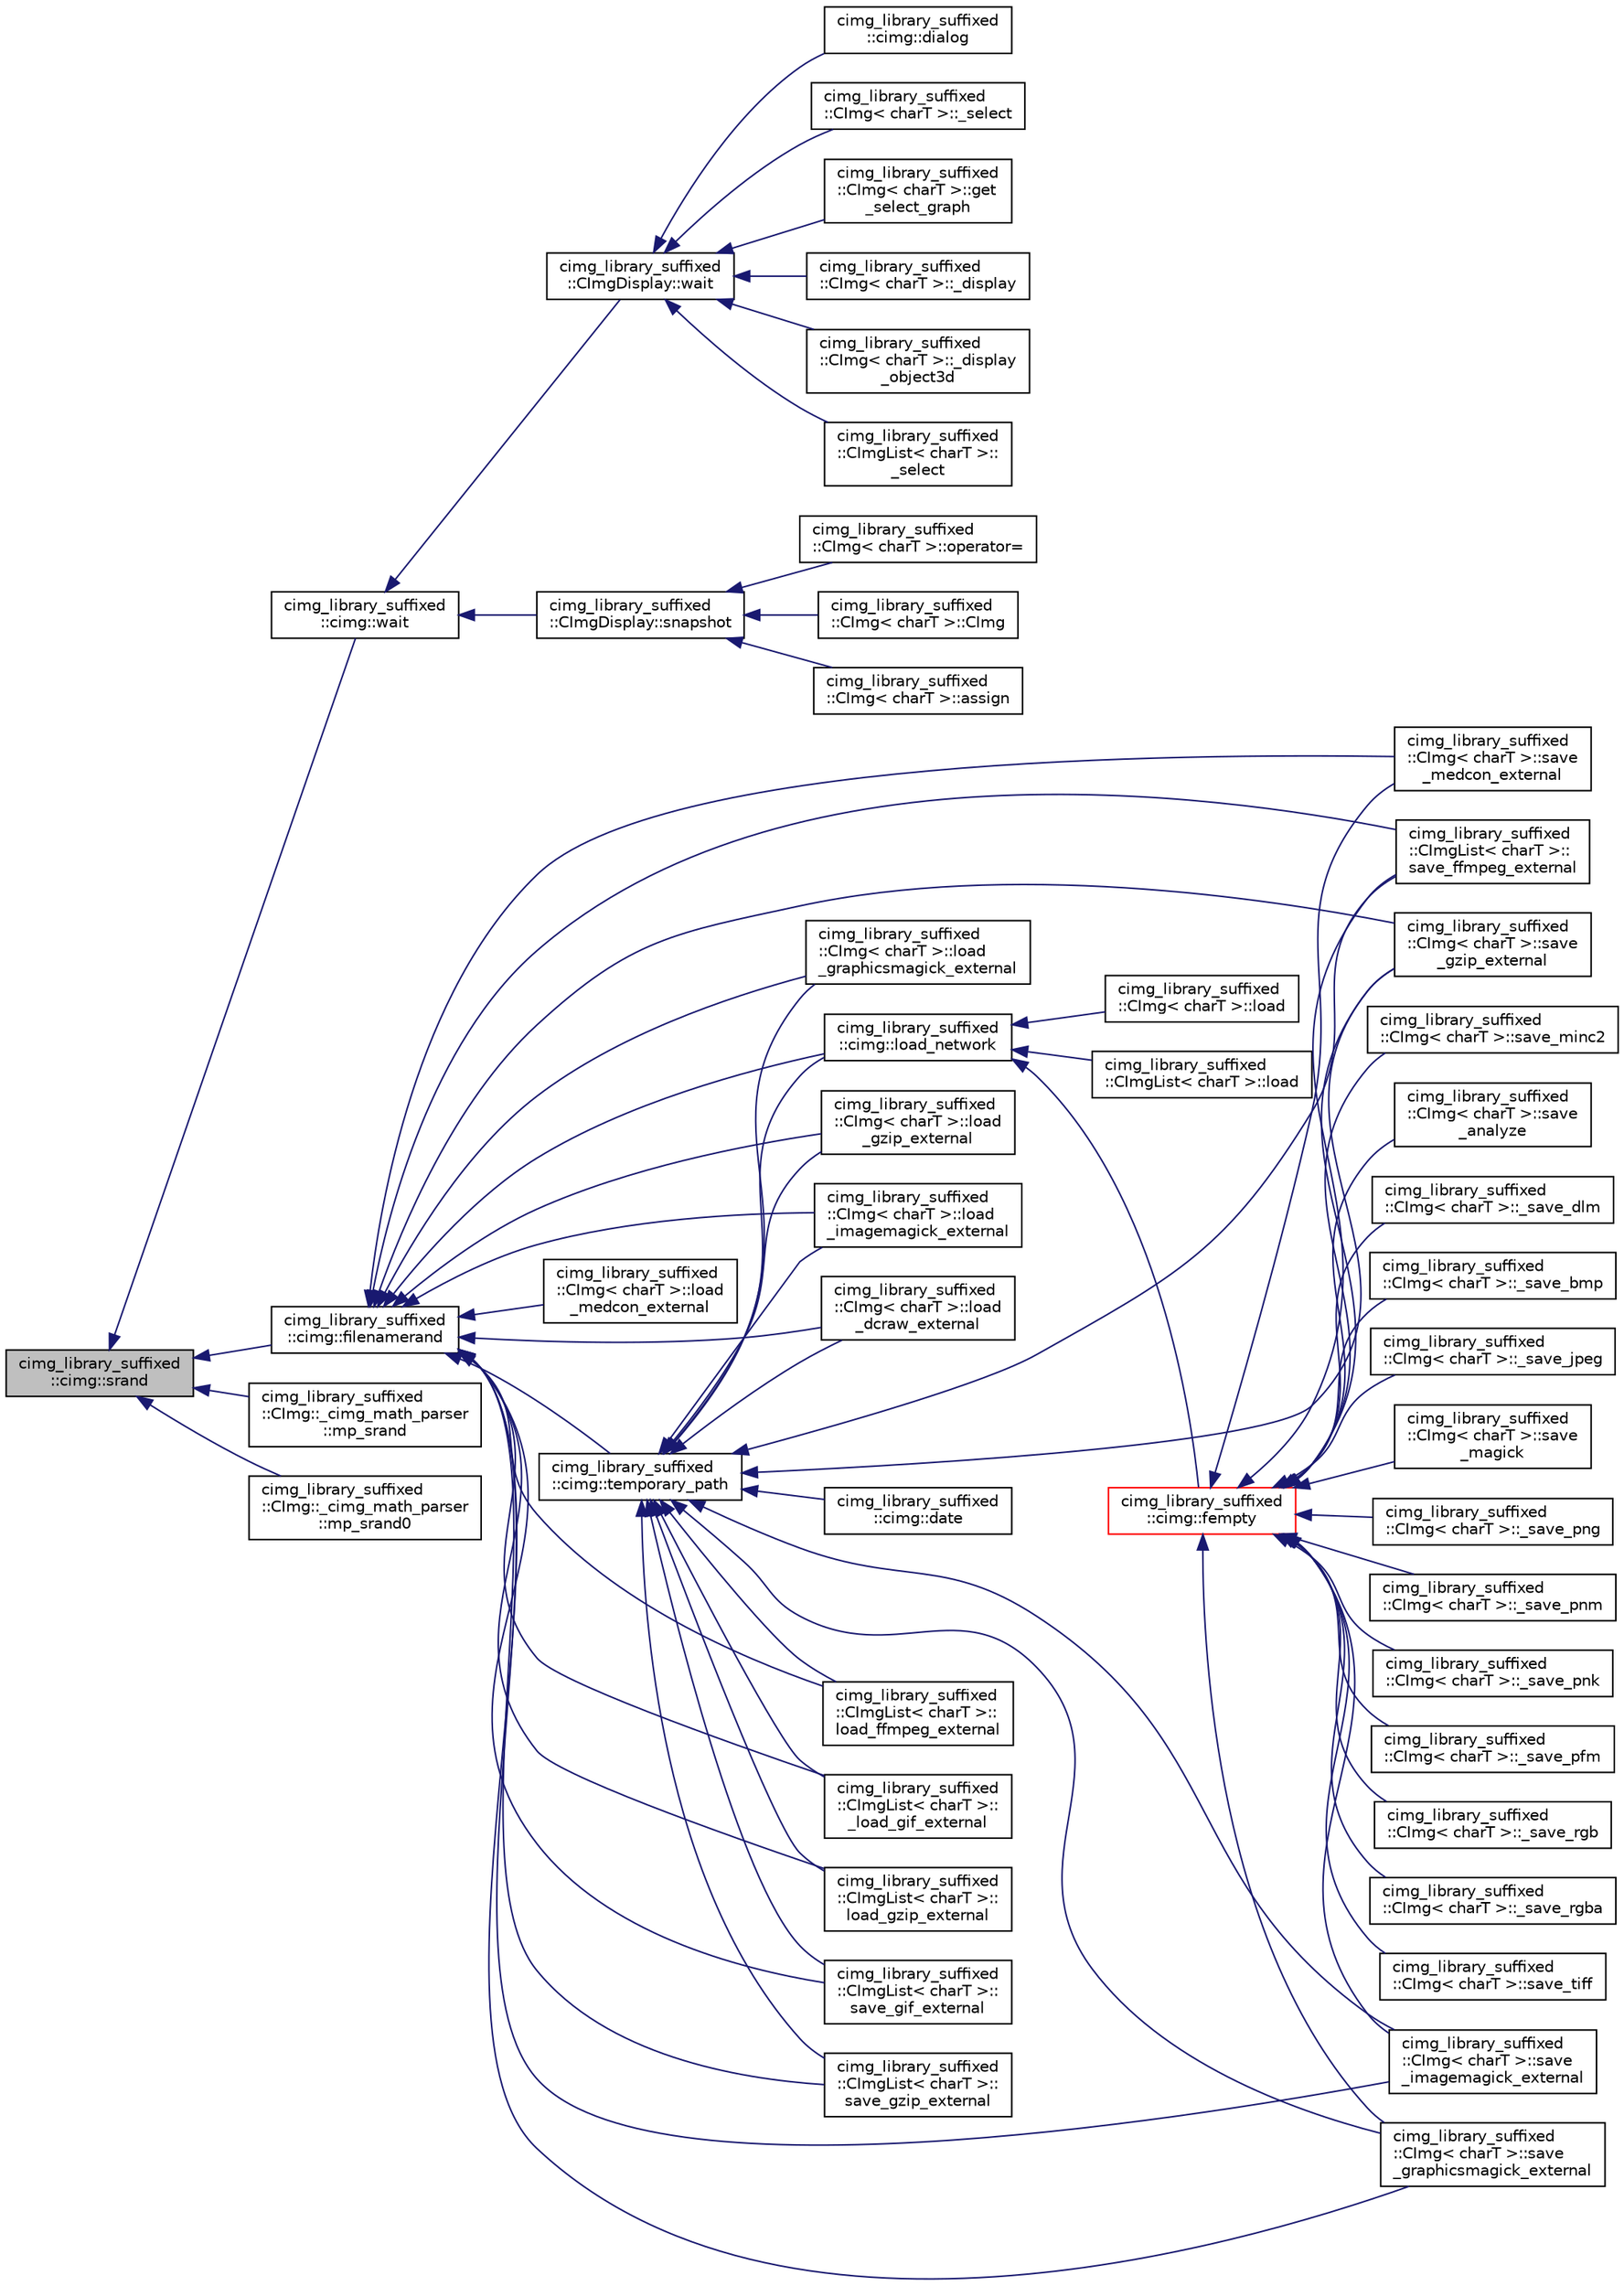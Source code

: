 digraph "cimg_library_suffixed::cimg::srand"
{
  edge [fontname="Helvetica",fontsize="10",labelfontname="Helvetica",labelfontsize="10"];
  node [fontname="Helvetica",fontsize="10",shape=record];
  rankdir="LR";
  Node3754 [label="cimg_library_suffixed\l::cimg::srand",height=0.2,width=0.4,color="black", fillcolor="grey75", style="filled", fontcolor="black"];
  Node3754 -> Node3755 [dir="back",color="midnightblue",fontsize="10",style="solid",fontname="Helvetica"];
  Node3755 [label="cimg_library_suffixed\l::cimg::wait",height=0.2,width=0.4,color="black", fillcolor="white", style="filled",URL="$namespacecimg__library__suffixed_1_1cimg.html#a8431f8cf0989f40df3b6ac7d9dc90abd",tooltip="Wait for a given number of milliseconds since the last call to wait(). "];
  Node3755 -> Node3756 [dir="back",color="midnightblue",fontsize="10",style="solid",fontname="Helvetica"];
  Node3756 [label="cimg_library_suffixed\l::CImgDisplay::wait",height=0.2,width=0.4,color="black", fillcolor="white", style="filled",URL="$structcimg__library__suffixed_1_1_c_img_display.html#a6ba54ea916f502d782ccb787ce02ccbd",tooltip="Wait for any user event occuring on the current display. "];
  Node3756 -> Node3757 [dir="back",color="midnightblue",fontsize="10",style="solid",fontname="Helvetica"];
  Node3757 [label="cimg_library_suffixed\l::CImg\< charT \>::_select",height=0.2,width=0.4,color="black", fillcolor="white", style="filled",URL="$structcimg__library__suffixed_1_1_c_img.html#ad9b7141242d0b6e861a8014112ddb5b5"];
  Node3756 -> Node3758 [dir="back",color="midnightblue",fontsize="10",style="solid",fontname="Helvetica"];
  Node3758 [label="cimg_library_suffixed\l::CImg\< charT \>::get\l_select_graph",height=0.2,width=0.4,color="black", fillcolor="white", style="filled",URL="$structcimg__library__suffixed_1_1_c_img.html#a689f47424dc7c548ebfe53e431409199",tooltip="Select sub-graph in a graph. "];
  Node3756 -> Node3759 [dir="back",color="midnightblue",fontsize="10",style="solid",fontname="Helvetica"];
  Node3759 [label="cimg_library_suffixed\l::CImg\< charT \>::_display",height=0.2,width=0.4,color="black", fillcolor="white", style="filled",URL="$structcimg__library__suffixed_1_1_c_img.html#adf9d80c60e82b079056c31cb0fe61faf"];
  Node3756 -> Node3760 [dir="back",color="midnightblue",fontsize="10",style="solid",fontname="Helvetica"];
  Node3760 [label="cimg_library_suffixed\l::CImg\< charT \>::_display\l_object3d",height=0.2,width=0.4,color="black", fillcolor="white", style="filled",URL="$structcimg__library__suffixed_1_1_c_img.html#a8b40db5a9818c3f961a90840b271de6c"];
  Node3756 -> Node3761 [dir="back",color="midnightblue",fontsize="10",style="solid",fontname="Helvetica"];
  Node3761 [label="cimg_library_suffixed\l::CImgList\< charT \>::\l_select",height=0.2,width=0.4,color="black", fillcolor="white", style="filled",URL="$structcimg__library__suffixed_1_1_c_img_list.html#af8a6b01f20b2d459e5abe6b99836ea9a"];
  Node3756 -> Node3762 [dir="back",color="midnightblue",fontsize="10",style="solid",fontname="Helvetica"];
  Node3762 [label="cimg_library_suffixed\l::cimg::dialog",height=0.2,width=0.4,color="black", fillcolor="white", style="filled",URL="$namespacecimg__library__suffixed_1_1cimg.html#a11aed0e6b30d75bf50946ee78d1aed94",tooltip="Display a simple dialog box, and wait for the user&#39;s response. "];
  Node3755 -> Node3763 [dir="back",color="midnightblue",fontsize="10",style="solid",fontname="Helvetica"];
  Node3763 [label="cimg_library_suffixed\l::CImgDisplay::snapshot",height=0.2,width=0.4,color="black", fillcolor="white", style="filled",URL="$structcimg__library__suffixed_1_1_c_img_display.html#a914ee0515249db301dc66275861a6b3e",tooltip="Take a snapshot of the associated window content. "];
  Node3763 -> Node3764 [dir="back",color="midnightblue",fontsize="10",style="solid",fontname="Helvetica"];
  Node3764 [label="cimg_library_suffixed\l::CImg\< charT \>::CImg",height=0.2,width=0.4,color="black", fillcolor="white", style="filled",URL="$structcimg__library__suffixed_1_1_c_img.html#a015159d8cee61c2f2316c3e128470a71",tooltip="Construct image from a display window. "];
  Node3763 -> Node3765 [dir="back",color="midnightblue",fontsize="10",style="solid",fontname="Helvetica"];
  Node3765 [label="cimg_library_suffixed\l::CImg\< charT \>::assign",height=0.2,width=0.4,color="black", fillcolor="white", style="filled",URL="$structcimg__library__suffixed_1_1_c_img.html#a668fe887682e7cbb469409842bb98cd2",tooltip="Construct image from a display window . "];
  Node3763 -> Node3766 [dir="back",color="midnightblue",fontsize="10",style="solid",fontname="Helvetica"];
  Node3766 [label="cimg_library_suffixed\l::CImg\< charT \>::operator=",height=0.2,width=0.4,color="black", fillcolor="white", style="filled",URL="$structcimg__library__suffixed_1_1_c_img.html#a75e18966d8e02a9cee85642038e30a08",tooltip="Copy the content of a display window to the current image instance. "];
  Node3754 -> Node3767 [dir="back",color="midnightblue",fontsize="10",style="solid",fontname="Helvetica"];
  Node3767 [label="cimg_library_suffixed\l::cimg::filenamerand",height=0.2,width=0.4,color="black", fillcolor="white", style="filled",URL="$namespacecimg__library__suffixed_1_1cimg.html#ae92216bbc140ed7afef601f72ba2bd81"];
  Node3767 -> Node3768 [dir="back",color="midnightblue",fontsize="10",style="solid",fontname="Helvetica"];
  Node3768 [label="cimg_library_suffixed\l::CImg\< charT \>::load\l_graphicsmagick_external",height=0.2,width=0.4,color="black", fillcolor="white", style="filled",URL="$structcimg__library__suffixed_1_1_c_img.html#a34578e61c66a0046835660bada43e3d6",tooltip="Load image using GraphicsMagick&#39;s external tool &#39;gm&#39;. "];
  Node3767 -> Node3769 [dir="back",color="midnightblue",fontsize="10",style="solid",fontname="Helvetica"];
  Node3769 [label="cimg_library_suffixed\l::CImg\< charT \>::load\l_gzip_external",height=0.2,width=0.4,color="black", fillcolor="white", style="filled",URL="$structcimg__library__suffixed_1_1_c_img.html#a1f1ef95d7faa4c2c7a72d3d347f30dad",tooltip="Load gzipped image file, using external tool &#39;gunzip&#39;. "];
  Node3767 -> Node3770 [dir="back",color="midnightblue",fontsize="10",style="solid",fontname="Helvetica"];
  Node3770 [label="cimg_library_suffixed\l::CImg\< charT \>::load\l_imagemagick_external",height=0.2,width=0.4,color="black", fillcolor="white", style="filled",URL="$structcimg__library__suffixed_1_1_c_img.html#a8278afa0b313d0f3465ef91dabdac549",tooltip="Load image using ImageMagick&#39;s external tool &#39;convert&#39;. "];
  Node3767 -> Node3771 [dir="back",color="midnightblue",fontsize="10",style="solid",fontname="Helvetica"];
  Node3771 [label="cimg_library_suffixed\l::CImg\< charT \>::load\l_medcon_external",height=0.2,width=0.4,color="black", fillcolor="white", style="filled",URL="$structcimg__library__suffixed_1_1_c_img.html#a8306218d5edf273c822113b799fd89cc",tooltip="Load image from a DICOM file, using XMedcon&#39;s external tool &#39;medcon&#39;. "];
  Node3767 -> Node3772 [dir="back",color="midnightblue",fontsize="10",style="solid",fontname="Helvetica"];
  Node3772 [label="cimg_library_suffixed\l::CImg\< charT \>::load\l_dcraw_external",height=0.2,width=0.4,color="black", fillcolor="white", style="filled",URL="$structcimg__library__suffixed_1_1_c_img.html#ae8ee2dbbc634767b37efabe0f0eb7104",tooltip="Load image from a RAW Color Camera file, using external tool &#39;dcraw&#39;. "];
  Node3767 -> Node3773 [dir="back",color="midnightblue",fontsize="10",style="solid",fontname="Helvetica"];
  Node3773 [label="cimg_library_suffixed\l::CImg\< charT \>::save\l_gzip_external",height=0.2,width=0.4,color="black", fillcolor="white", style="filled",URL="$structcimg__library__suffixed_1_1_c_img.html#a53983bb4f1ebe2a817b68029b8c04cb1",tooltip="Save image using gzip external binary. "];
  Node3767 -> Node3774 [dir="back",color="midnightblue",fontsize="10",style="solid",fontname="Helvetica"];
  Node3774 [label="cimg_library_suffixed\l::CImg\< charT \>::save\l_graphicsmagick_external",height=0.2,width=0.4,color="black", fillcolor="white", style="filled",URL="$structcimg__library__suffixed_1_1_c_img.html#a44f125968c20e8c7d833bf7d75c32db6",tooltip="Save image using GraphicsMagick&#39;s external binary. "];
  Node3767 -> Node3775 [dir="back",color="midnightblue",fontsize="10",style="solid",fontname="Helvetica"];
  Node3775 [label="cimg_library_suffixed\l::CImg\< charT \>::save\l_imagemagick_external",height=0.2,width=0.4,color="black", fillcolor="white", style="filled",URL="$structcimg__library__suffixed_1_1_c_img.html#afbf8db949f62c8bd3f2f73ba3d9c1420",tooltip="Save image using ImageMagick&#39;s external binary. "];
  Node3767 -> Node3776 [dir="back",color="midnightblue",fontsize="10",style="solid",fontname="Helvetica"];
  Node3776 [label="cimg_library_suffixed\l::CImg\< charT \>::save\l_medcon_external",height=0.2,width=0.4,color="black", fillcolor="white", style="filled",URL="$structcimg__library__suffixed_1_1_c_img.html#a30d02c3d77fc43c8b5845e92268cdab5",tooltip="Save image as a Dicom file. "];
  Node3767 -> Node3777 [dir="back",color="midnightblue",fontsize="10",style="solid",fontname="Helvetica"];
  Node3777 [label="cimg_library_suffixed\l::CImgList\< charT \>::\lload_ffmpeg_external",height=0.2,width=0.4,color="black", fillcolor="white", style="filled",URL="$structcimg__library__suffixed_1_1_c_img_list.html#aa1c97a6c05ba746d02440eec0ad2e602",tooltip="Load an image from a video file using the external tool &#39;ffmpeg&#39;. "];
  Node3767 -> Node3778 [dir="back",color="midnightblue",fontsize="10",style="solid",fontname="Helvetica"];
  Node3778 [label="cimg_library_suffixed\l::CImgList\< charT \>::\l_load_gif_external",height=0.2,width=0.4,color="black", fillcolor="white", style="filled",URL="$structcimg__library__suffixed_1_1_c_img_list.html#a666592ad2e1ecef3317d060696ebbfaa"];
  Node3767 -> Node3779 [dir="back",color="midnightblue",fontsize="10",style="solid",fontname="Helvetica"];
  Node3779 [label="cimg_library_suffixed\l::CImgList\< charT \>::\lload_gzip_external",height=0.2,width=0.4,color="black", fillcolor="white", style="filled",URL="$structcimg__library__suffixed_1_1_c_img_list.html#aae55e9a79bf2f7e08108dd200f63bf2c",tooltip="Load a gzipped list, using external tool &#39;gunzip&#39;. "];
  Node3767 -> Node3780 [dir="back",color="midnightblue",fontsize="10",style="solid",fontname="Helvetica"];
  Node3780 [label="cimg_library_suffixed\l::CImgList\< charT \>::\lsave_gif_external",height=0.2,width=0.4,color="black", fillcolor="white", style="filled",URL="$structcimg__library__suffixed_1_1_c_img_list.html#a759ef20b53f1e507973dc53fcc2c7bb2",tooltip="Save image sequence as a GIF animated file. "];
  Node3767 -> Node3781 [dir="back",color="midnightblue",fontsize="10",style="solid",fontname="Helvetica"];
  Node3781 [label="cimg_library_suffixed\l::CImgList\< charT \>::\lsave_gzip_external",height=0.2,width=0.4,color="black", fillcolor="white", style="filled",URL="$structcimg__library__suffixed_1_1_c_img_list.html#aad5afe8b913e276dd281255dd787b4ba",tooltip="Save list as a gzipped file, using external tool &#39;gzip&#39;. "];
  Node3767 -> Node3782 [dir="back",color="midnightblue",fontsize="10",style="solid",fontname="Helvetica"];
  Node3782 [label="cimg_library_suffixed\l::CImgList\< charT \>::\lsave_ffmpeg_external",height=0.2,width=0.4,color="black", fillcolor="white", style="filled",URL="$structcimg__library__suffixed_1_1_c_img_list.html#af09a45345581747984f4df0607418f2c",tooltip="Save image sequence, using the external tool &#39;ffmpeg&#39;. "];
  Node3767 -> Node3783 [dir="back",color="midnightblue",fontsize="10",style="solid",fontname="Helvetica"];
  Node3783 [label="cimg_library_suffixed\l::cimg::temporary_path",height=0.2,width=0.4,color="black", fillcolor="white", style="filled",URL="$namespacecimg__library__suffixed_1_1cimg.html#ae9af8e17db04e875db3b45cbe58892d6",tooltip="Get/set path to store temporary files. "];
  Node3783 -> Node3784 [dir="back",color="midnightblue",fontsize="10",style="solid",fontname="Helvetica"];
  Node3784 [label="cimg_library_suffixed\l::cimg::date",height=0.2,width=0.4,color="black", fillcolor="white", style="filled",URL="$namespacecimg__library__suffixed_1_1cimg.html#aac739bf544269324a04504ebe92b93e9",tooltip="Get current local time (single-attribute version). "];
  Node3783 -> Node3768 [dir="back",color="midnightblue",fontsize="10",style="solid",fontname="Helvetica"];
  Node3783 -> Node3769 [dir="back",color="midnightblue",fontsize="10",style="solid",fontname="Helvetica"];
  Node3783 -> Node3770 [dir="back",color="midnightblue",fontsize="10",style="solid",fontname="Helvetica"];
  Node3783 -> Node3772 [dir="back",color="midnightblue",fontsize="10",style="solid",fontname="Helvetica"];
  Node3783 -> Node3773 [dir="back",color="midnightblue",fontsize="10",style="solid",fontname="Helvetica"];
  Node3783 -> Node3774 [dir="back",color="midnightblue",fontsize="10",style="solid",fontname="Helvetica"];
  Node3783 -> Node3775 [dir="back",color="midnightblue",fontsize="10",style="solid",fontname="Helvetica"];
  Node3783 -> Node3777 [dir="back",color="midnightblue",fontsize="10",style="solid",fontname="Helvetica"];
  Node3783 -> Node3778 [dir="back",color="midnightblue",fontsize="10",style="solid",fontname="Helvetica"];
  Node3783 -> Node3779 [dir="back",color="midnightblue",fontsize="10",style="solid",fontname="Helvetica"];
  Node3783 -> Node3780 [dir="back",color="midnightblue",fontsize="10",style="solid",fontname="Helvetica"];
  Node3783 -> Node3781 [dir="back",color="midnightblue",fontsize="10",style="solid",fontname="Helvetica"];
  Node3783 -> Node3782 [dir="back",color="midnightblue",fontsize="10",style="solid",fontname="Helvetica"];
  Node3783 -> Node3785 [dir="back",color="midnightblue",fontsize="10",style="solid",fontname="Helvetica"];
  Node3785 [label="cimg_library_suffixed\l::cimg::load_network",height=0.2,width=0.4,color="black", fillcolor="white", style="filled",URL="$namespacecimg__library__suffixed_1_1cimg.html#a90c05fe6fc049cba75f3a12807e97158",tooltip="Load file from network as a local temporary file. "];
  Node3785 -> Node3786 [dir="back",color="midnightblue",fontsize="10",style="solid",fontname="Helvetica"];
  Node3786 [label="cimg_library_suffixed\l::cimg::fempty",height=0.2,width=0.4,color="red", fillcolor="white", style="filled",URL="$namespacecimg__library__suffixed_1_1cimg.html#a0f3577978081461118330fc3ecd4b9db",tooltip="Create an empty file. "];
  Node3786 -> Node3787 [dir="back",color="midnightblue",fontsize="10",style="solid",fontname="Helvetica"];
  Node3787 [label="cimg_library_suffixed\l::CImg\< charT \>::_save_dlm",height=0.2,width=0.4,color="black", fillcolor="white", style="filled",URL="$structcimg__library__suffixed_1_1_c_img.html#a78929d9b9d2af829f3e3fc576e99b61d"];
  Node3786 -> Node3788 [dir="back",color="midnightblue",fontsize="10",style="solid",fontname="Helvetica"];
  Node3788 [label="cimg_library_suffixed\l::CImg\< charT \>::_save_bmp",height=0.2,width=0.4,color="black", fillcolor="white", style="filled",URL="$structcimg__library__suffixed_1_1_c_img.html#ae9faefb948746c5d646fe5c80f28c4fc"];
  Node3786 -> Node3789 [dir="back",color="midnightblue",fontsize="10",style="solid",fontname="Helvetica"];
  Node3789 [label="cimg_library_suffixed\l::CImg\< charT \>::_save_jpeg",height=0.2,width=0.4,color="black", fillcolor="white", style="filled",URL="$structcimg__library__suffixed_1_1_c_img.html#aa41e292505817af60a4896ed19302304"];
  Node3786 -> Node3790 [dir="back",color="midnightblue",fontsize="10",style="solid",fontname="Helvetica"];
  Node3790 [label="cimg_library_suffixed\l::CImg\< charT \>::save\l_magick",height=0.2,width=0.4,color="black", fillcolor="white", style="filled",URL="$structcimg__library__suffixed_1_1_c_img.html#a6beb63196c9a26f6894e4654f771c1e5",tooltip="Save image, using built-in ImageMagick++ library. "];
  Node3786 -> Node3791 [dir="back",color="midnightblue",fontsize="10",style="solid",fontname="Helvetica"];
  Node3791 [label="cimg_library_suffixed\l::CImg\< charT \>::_save_png",height=0.2,width=0.4,color="black", fillcolor="white", style="filled",URL="$structcimg__library__suffixed_1_1_c_img.html#aab5e304310373159e357250314e99da6"];
  Node3786 -> Node3792 [dir="back",color="midnightblue",fontsize="10",style="solid",fontname="Helvetica"];
  Node3792 [label="cimg_library_suffixed\l::CImg\< charT \>::_save_pnm",height=0.2,width=0.4,color="black", fillcolor="white", style="filled",URL="$structcimg__library__suffixed_1_1_c_img.html#a3b62455c9523881fa64a47d8362c3d80"];
  Node3786 -> Node3793 [dir="back",color="midnightblue",fontsize="10",style="solid",fontname="Helvetica"];
  Node3793 [label="cimg_library_suffixed\l::CImg\< charT \>::_save_pnk",height=0.2,width=0.4,color="black", fillcolor="white", style="filled",URL="$structcimg__library__suffixed_1_1_c_img.html#a4bcf33abcee45165d20d9530f6c85242"];
  Node3786 -> Node3794 [dir="back",color="midnightblue",fontsize="10",style="solid",fontname="Helvetica"];
  Node3794 [label="cimg_library_suffixed\l::CImg\< charT \>::_save_pfm",height=0.2,width=0.4,color="black", fillcolor="white", style="filled",URL="$structcimg__library__suffixed_1_1_c_img.html#a65be74d7d22bb71e708b3beb8e9cae49"];
  Node3786 -> Node3795 [dir="back",color="midnightblue",fontsize="10",style="solid",fontname="Helvetica"];
  Node3795 [label="cimg_library_suffixed\l::CImg\< charT \>::_save_rgb",height=0.2,width=0.4,color="black", fillcolor="white", style="filled",URL="$structcimg__library__suffixed_1_1_c_img.html#a06c5e27c1dde885a96cfdad05835644e"];
  Node3786 -> Node3796 [dir="back",color="midnightblue",fontsize="10",style="solid",fontname="Helvetica"];
  Node3796 [label="cimg_library_suffixed\l::CImg\< charT \>::_save_rgba",height=0.2,width=0.4,color="black", fillcolor="white", style="filled",URL="$structcimg__library__suffixed_1_1_c_img.html#a974a21a1c7242ff9b08e4590701d920d"];
  Node3786 -> Node3797 [dir="back",color="midnightblue",fontsize="10",style="solid",fontname="Helvetica"];
  Node3797 [label="cimg_library_suffixed\l::CImg\< charT \>::save_tiff",height=0.2,width=0.4,color="black", fillcolor="white", style="filled",URL="$structcimg__library__suffixed_1_1_c_img.html#a87e93148404e8d79b7b5218e58eabf3c",tooltip="Save image as a TIFF file. "];
  Node3786 -> Node3798 [dir="back",color="midnightblue",fontsize="10",style="solid",fontname="Helvetica"];
  Node3798 [label="cimg_library_suffixed\l::CImg\< charT \>::save_minc2",height=0.2,width=0.4,color="black", fillcolor="white", style="filled",URL="$structcimg__library__suffixed_1_1_c_img.html#ab3b2aa455cd56ce20a03cb0b68ca68fc",tooltip="Save image as a MINC2 file. "];
  Node3786 -> Node3799 [dir="back",color="midnightblue",fontsize="10",style="solid",fontname="Helvetica"];
  Node3799 [label="cimg_library_suffixed\l::CImg\< charT \>::save\l_analyze",height=0.2,width=0.4,color="black", fillcolor="white", style="filled",URL="$structcimg__library__suffixed_1_1_c_img.html#a09711118d3b31870942e99adbefffed1",tooltip="Save image as an ANALYZE7.5 or NIFTI file. "];
  Node3786 -> Node3773 [dir="back",color="midnightblue",fontsize="10",style="solid",fontname="Helvetica"];
  Node3786 -> Node3774 [dir="back",color="midnightblue",fontsize="10",style="solid",fontname="Helvetica"];
  Node3786 -> Node3775 [dir="back",color="midnightblue",fontsize="10",style="solid",fontname="Helvetica"];
  Node3786 -> Node3776 [dir="back",color="midnightblue",fontsize="10",style="solid",fontname="Helvetica"];
  Node3786 -> Node3782 [dir="back",color="midnightblue",fontsize="10",style="solid",fontname="Helvetica"];
  Node3785 -> Node3808 [dir="back",color="midnightblue",fontsize="10",style="solid",fontname="Helvetica"];
  Node3808 [label="cimg_library_suffixed\l::CImg\< charT \>::load",height=0.2,width=0.4,color="black", fillcolor="white", style="filled",URL="$structcimg__library__suffixed_1_1_c_img.html#ae8353b28bfbc5c4421c7adfbb98fe32f",tooltip="Load image from a file. "];
  Node3785 -> Node3809 [dir="back",color="midnightblue",fontsize="10",style="solid",fontname="Helvetica"];
  Node3809 [label="cimg_library_suffixed\l::CImgList\< charT \>::load",height=0.2,width=0.4,color="black", fillcolor="white", style="filled",URL="$structcimg__library__suffixed_1_1_c_img_list.html#a63bd67d8dd2301933df7decb4612916e",tooltip="Load a list from a file. "];
  Node3767 -> Node3785 [dir="back",color="midnightblue",fontsize="10",style="solid",fontname="Helvetica"];
  Node3754 -> Node3810 [dir="back",color="midnightblue",fontsize="10",style="solid",fontname="Helvetica"];
  Node3810 [label="cimg_library_suffixed\l::CImg::_cimg_math_parser\l::mp_srand",height=0.2,width=0.4,color="black", fillcolor="white", style="filled",URL="$structcimg__library__suffixed_1_1_c_img_1_1__cimg__math__parser.html#a79b1c4558e420bb9ba09dd264286aad8"];
  Node3754 -> Node3811 [dir="back",color="midnightblue",fontsize="10",style="solid",fontname="Helvetica"];
  Node3811 [label="cimg_library_suffixed\l::CImg::_cimg_math_parser\l::mp_srand0",height=0.2,width=0.4,color="black", fillcolor="white", style="filled",URL="$structcimg__library__suffixed_1_1_c_img_1_1__cimg__math__parser.html#af7fb3feda25a9780c61545b7a4bc45f6"];
}
